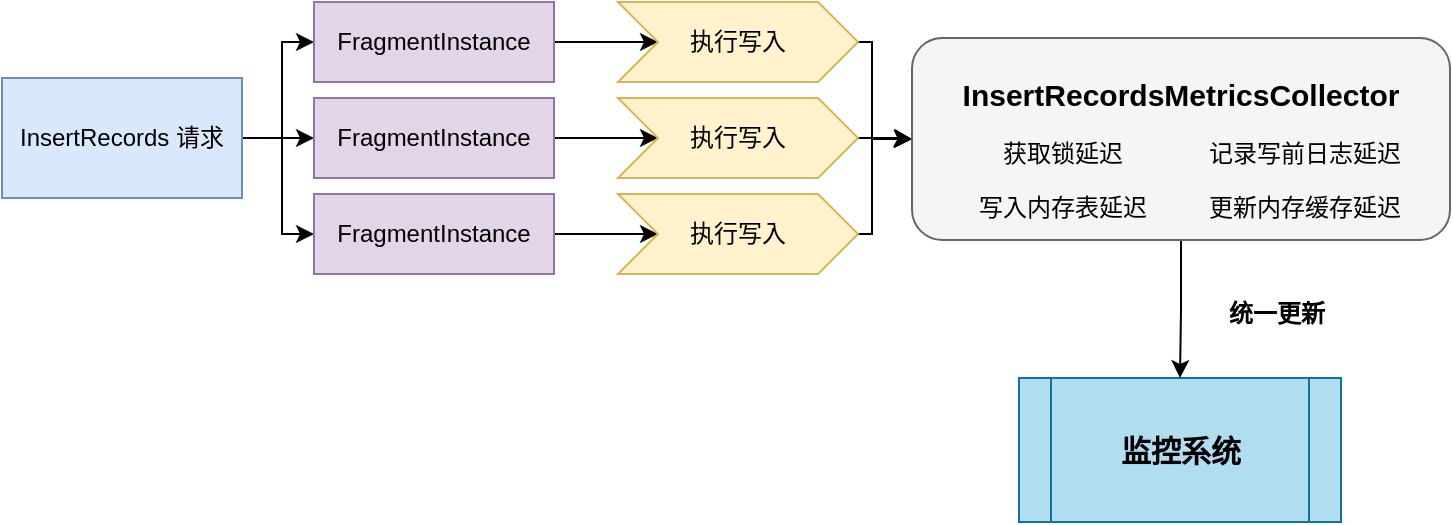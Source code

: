 <mxfile version="23.1.5" type="device">
  <diagram name="第 1 页" id="DxIksqTafriaKp2i6kRL">
    <mxGraphModel dx="1206" dy="1005" grid="0" gridSize="10" guides="1" tooltips="1" connect="1" arrows="1" fold="1" page="1" pageScale="1" pageWidth="750" pageHeight="280" math="0" shadow="0">
      <root>
        <mxCell id="0" />
        <mxCell id="1" parent="0" />
        <mxCell id="ElyzJCMLIEPiKHhhXCeB-13" style="edgeStyle=orthogonalEdgeStyle;rounded=0;orthogonalLoop=1;jettySize=auto;html=1;entryX=0;entryY=0.5;entryDx=0;entryDy=0;" edge="1" parent="1" source="ElyzJCMLIEPiKHhhXCeB-8" target="ElyzJCMLIEPiKHhhXCeB-10">
          <mxGeometry relative="1" as="geometry" />
        </mxCell>
        <mxCell id="ElyzJCMLIEPiKHhhXCeB-14" style="edgeStyle=orthogonalEdgeStyle;rounded=0;orthogonalLoop=1;jettySize=auto;html=1;" edge="1" parent="1" source="ElyzJCMLIEPiKHhhXCeB-8" target="ElyzJCMLIEPiKHhhXCeB-11">
          <mxGeometry relative="1" as="geometry" />
        </mxCell>
        <mxCell id="ElyzJCMLIEPiKHhhXCeB-15" style="edgeStyle=orthogonalEdgeStyle;rounded=0;orthogonalLoop=1;jettySize=auto;html=1;" edge="1" parent="1" source="ElyzJCMLIEPiKHhhXCeB-8" target="ElyzJCMLIEPiKHhhXCeB-12">
          <mxGeometry relative="1" as="geometry" />
        </mxCell>
        <mxCell id="ElyzJCMLIEPiKHhhXCeB-8" value="InsertRecords 请求" style="rounded=0;whiteSpace=wrap;html=1;fillColor=#dae8fc;strokeColor=#6c8ebf;" vertex="1" parent="1">
          <mxGeometry x="7" y="41" width="120" height="60" as="geometry" />
        </mxCell>
        <mxCell id="ElyzJCMLIEPiKHhhXCeB-19" style="edgeStyle=orthogonalEdgeStyle;rounded=0;orthogonalLoop=1;jettySize=auto;html=1;entryX=0;entryY=0.5;entryDx=0;entryDy=0;" edge="1" parent="1" source="ElyzJCMLIEPiKHhhXCeB-10" target="ElyzJCMLIEPiKHhhXCeB-16">
          <mxGeometry relative="1" as="geometry" />
        </mxCell>
        <mxCell id="ElyzJCMLIEPiKHhhXCeB-10" value="FragmentInstance" style="rounded=0;whiteSpace=wrap;html=1;fillColor=#e1d5e7;strokeColor=#9673a6;" vertex="1" parent="1">
          <mxGeometry x="163" y="3" width="120" height="40" as="geometry" />
        </mxCell>
        <mxCell id="ElyzJCMLIEPiKHhhXCeB-20" style="edgeStyle=orthogonalEdgeStyle;rounded=0;orthogonalLoop=1;jettySize=auto;html=1;entryX=0;entryY=0.5;entryDx=0;entryDy=0;" edge="1" parent="1" source="ElyzJCMLIEPiKHhhXCeB-11" target="ElyzJCMLIEPiKHhhXCeB-17">
          <mxGeometry relative="1" as="geometry" />
        </mxCell>
        <mxCell id="ElyzJCMLIEPiKHhhXCeB-11" value="FragmentInstance" style="rounded=0;whiteSpace=wrap;html=1;fillColor=#e1d5e7;strokeColor=#9673a6;" vertex="1" parent="1">
          <mxGeometry x="163" y="51" width="120" height="40" as="geometry" />
        </mxCell>
        <mxCell id="ElyzJCMLIEPiKHhhXCeB-21" style="edgeStyle=orthogonalEdgeStyle;rounded=0;orthogonalLoop=1;jettySize=auto;html=1;entryX=0;entryY=0.5;entryDx=0;entryDy=0;" edge="1" parent="1" source="ElyzJCMLIEPiKHhhXCeB-12" target="ElyzJCMLIEPiKHhhXCeB-18">
          <mxGeometry relative="1" as="geometry" />
        </mxCell>
        <mxCell id="ElyzJCMLIEPiKHhhXCeB-12" value="FragmentInstance" style="rounded=0;whiteSpace=wrap;html=1;fillColor=#e1d5e7;strokeColor=#9673a6;" vertex="1" parent="1">
          <mxGeometry x="163" y="99" width="120" height="40" as="geometry" />
        </mxCell>
        <mxCell id="ElyzJCMLIEPiKHhhXCeB-30" style="edgeStyle=orthogonalEdgeStyle;rounded=0;orthogonalLoop=1;jettySize=auto;html=1;entryX=0;entryY=0.5;entryDx=0;entryDy=0;" edge="1" parent="1" source="ElyzJCMLIEPiKHhhXCeB-16" target="ElyzJCMLIEPiKHhhXCeB-1">
          <mxGeometry relative="1" as="geometry">
            <Array as="points">
              <mxPoint x="442" y="23" />
              <mxPoint x="442" y="71" />
            </Array>
          </mxGeometry>
        </mxCell>
        <mxCell id="ElyzJCMLIEPiKHhhXCeB-16" value="执行写入" style="shape=step;perimeter=stepPerimeter;whiteSpace=wrap;html=1;fixedSize=1;fillColor=#fff2cc;strokeColor=#d6b656;" vertex="1" parent="1">
          <mxGeometry x="315" y="3" width="120" height="40" as="geometry" />
        </mxCell>
        <mxCell id="ElyzJCMLIEPiKHhhXCeB-28" style="edgeStyle=orthogonalEdgeStyle;rounded=0;orthogonalLoop=1;jettySize=auto;html=1;entryX=0;entryY=0.5;entryDx=0;entryDy=0;" edge="1" parent="1" source="ElyzJCMLIEPiKHhhXCeB-17" target="ElyzJCMLIEPiKHhhXCeB-1">
          <mxGeometry relative="1" as="geometry" />
        </mxCell>
        <mxCell id="ElyzJCMLIEPiKHhhXCeB-17" value="执行写入" style="shape=step;perimeter=stepPerimeter;whiteSpace=wrap;html=1;fixedSize=1;fillColor=#fff2cc;strokeColor=#d6b656;" vertex="1" parent="1">
          <mxGeometry x="315" y="51" width="120" height="40" as="geometry" />
        </mxCell>
        <mxCell id="ElyzJCMLIEPiKHhhXCeB-31" style="edgeStyle=orthogonalEdgeStyle;rounded=0;orthogonalLoop=1;jettySize=auto;html=1;entryX=0;entryY=0.5;entryDx=0;entryDy=0;" edge="1" parent="1" source="ElyzJCMLIEPiKHhhXCeB-18" target="ElyzJCMLIEPiKHhhXCeB-1">
          <mxGeometry relative="1" as="geometry">
            <Array as="points">
              <mxPoint x="442" y="119" />
              <mxPoint x="442" y="71" />
            </Array>
          </mxGeometry>
        </mxCell>
        <mxCell id="ElyzJCMLIEPiKHhhXCeB-18" value="执行写入" style="shape=step;perimeter=stepPerimeter;whiteSpace=wrap;html=1;fixedSize=1;fillColor=#fff2cc;strokeColor=#d6b656;" vertex="1" parent="1">
          <mxGeometry x="315" y="99" width="120" height="40" as="geometry" />
        </mxCell>
        <mxCell id="ElyzJCMLIEPiKHhhXCeB-32" value="&lt;font style=&quot;font-size: 15px;&quot;&gt;&lt;b&gt;监控系统&lt;/b&gt;&lt;/font&gt;" style="shape=process;whiteSpace=wrap;html=1;backgroundOutline=1;fillColor=#b1ddf0;strokeColor=#10739e;" vertex="1" parent="1">
          <mxGeometry x="515.5" y="191" width="161" height="72" as="geometry" />
        </mxCell>
        <mxCell id="ElyzJCMLIEPiKHhhXCeB-34" style="edgeStyle=orthogonalEdgeStyle;rounded=0;orthogonalLoop=1;jettySize=auto;html=1;" edge="1" parent="1" source="ElyzJCMLIEPiKHhhXCeB-1" target="ElyzJCMLIEPiKHhhXCeB-32">
          <mxGeometry relative="1" as="geometry" />
        </mxCell>
        <mxCell id="ElyzJCMLIEPiKHhhXCeB-1" value="" style="rounded=1;whiteSpace=wrap;html=1;fillColor=#f5f5f5;strokeColor=#666666;fontColor=#333333;" vertex="1" parent="1">
          <mxGeometry x="462" y="21" width="269" height="101" as="geometry" />
        </mxCell>
        <mxCell id="ElyzJCMLIEPiKHhhXCeB-3" value="&lt;font style=&quot;font-size: 15px;&quot;&gt;&lt;b&gt;InsertRecordsMetricsCollector&lt;/b&gt;&lt;/font&gt;" style="text;html=1;align=center;verticalAlign=middle;resizable=0;points=[];autosize=1;strokeColor=none;fillColor=none;" vertex="1" parent="1">
          <mxGeometry x="478" y="34" width="236" height="30" as="geometry" />
        </mxCell>
        <mxCell id="ElyzJCMLIEPiKHhhXCeB-4" value="写入内存表延迟" style="text;html=1;align=center;verticalAlign=middle;resizable=0;points=[];autosize=1;strokeColor=none;fillColor=none;" vertex="1" parent="1">
          <mxGeometry x="486" y="93" width="102" height="26" as="geometry" />
        </mxCell>
        <mxCell id="ElyzJCMLIEPiKHhhXCeB-5" value="记录写前日志延迟" style="text;html=1;align=center;verticalAlign=middle;resizable=0;points=[];autosize=1;strokeColor=none;fillColor=none;" vertex="1" parent="1">
          <mxGeometry x="601" y="66" width="114" height="26" as="geometry" />
        </mxCell>
        <mxCell id="ElyzJCMLIEPiKHhhXCeB-6" value="更新内存缓存延迟" style="text;html=1;align=center;verticalAlign=middle;resizable=0;points=[];autosize=1;strokeColor=none;fillColor=none;" vertex="1" parent="1">
          <mxGeometry x="601" y="93" width="114" height="26" as="geometry" />
        </mxCell>
        <mxCell id="ElyzJCMLIEPiKHhhXCeB-7" value="获取锁延迟" style="text;html=1;align=center;verticalAlign=middle;resizable=0;points=[];autosize=1;strokeColor=none;fillColor=none;" vertex="1" parent="1">
          <mxGeometry x="498" y="66" width="78" height="26" as="geometry" />
        </mxCell>
        <mxCell id="ElyzJCMLIEPiKHhhXCeB-35" value="&lt;b&gt;统一更新&lt;/b&gt;" style="text;html=1;align=center;verticalAlign=middle;resizable=0;points=[];autosize=1;strokeColor=none;fillColor=none;" vertex="1" parent="1">
          <mxGeometry x="610.5" y="146" width="66" height="26" as="geometry" />
        </mxCell>
      </root>
    </mxGraphModel>
  </diagram>
</mxfile>
